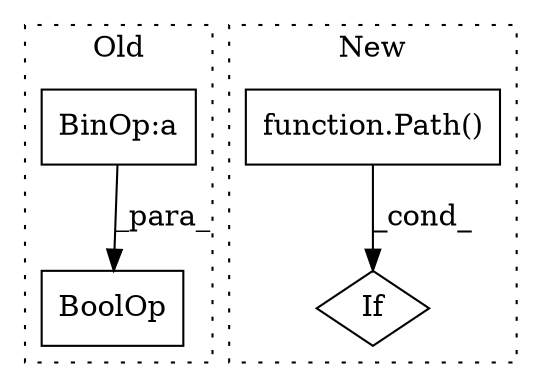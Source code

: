 digraph G {
subgraph cluster0 {
1 [label="BoolOp" a="72" s="916" l="52" shape="box"];
4 [label="BinOp:a" a="82" s="938" l="3" shape="box"];
label = "Old";
style="dotted";
}
subgraph cluster1 {
2 [label="function.Path()" a="75" s="1072,1098" l="5,1" shape="box"];
3 [label="If" a="96" s="1065" l="3" shape="diamond"];
label = "New";
style="dotted";
}
2 -> 3 [label="_cond_"];
4 -> 1 [label="_para_"];
}